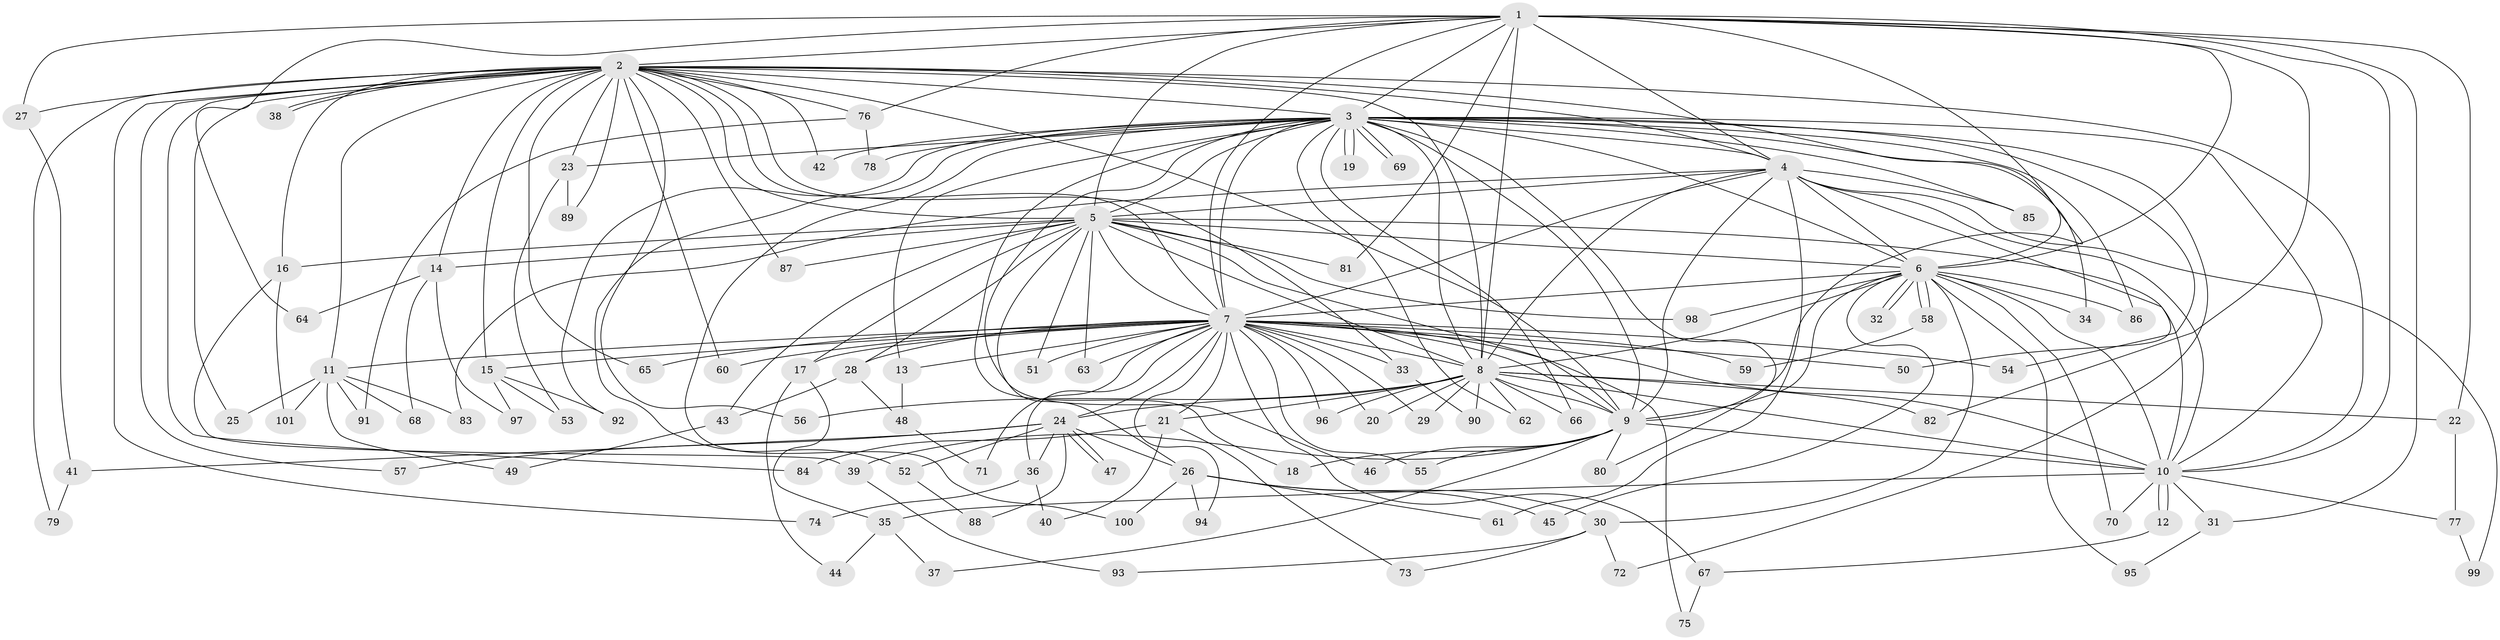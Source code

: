 // coarse degree distribution, {10: 0.024390243902439025, 30: 0.024390243902439025, 9: 0.04878048780487805, 20: 0.024390243902439025, 3: 0.12195121951219512, 4: 0.07317073170731707, 5: 0.12195121951219512, 6: 0.04878048780487805, 8: 0.024390243902439025, 2: 0.3902439024390244, 7: 0.024390243902439025, 1: 0.07317073170731707}
// Generated by graph-tools (version 1.1) at 2025/49/03/04/25 22:49:25]
// undirected, 101 vertices, 227 edges
graph export_dot {
  node [color=gray90,style=filled];
  1;
  2;
  3;
  4;
  5;
  6;
  7;
  8;
  9;
  10;
  11;
  12;
  13;
  14;
  15;
  16;
  17;
  18;
  19;
  20;
  21;
  22;
  23;
  24;
  25;
  26;
  27;
  28;
  29;
  30;
  31;
  32;
  33;
  34;
  35;
  36;
  37;
  38;
  39;
  40;
  41;
  42;
  43;
  44;
  45;
  46;
  47;
  48;
  49;
  50;
  51;
  52;
  53;
  54;
  55;
  56;
  57;
  58;
  59;
  60;
  61;
  62;
  63;
  64;
  65;
  66;
  67;
  68;
  69;
  70;
  71;
  72;
  73;
  74;
  75;
  76;
  77;
  78;
  79;
  80;
  81;
  82;
  83;
  84;
  85;
  86;
  87;
  88;
  89;
  90;
  91;
  92;
  93;
  94;
  95;
  96;
  97;
  98;
  99;
  100;
  101;
  1 -- 2;
  1 -- 3;
  1 -- 4;
  1 -- 5;
  1 -- 6;
  1 -- 7;
  1 -- 8;
  1 -- 9;
  1 -- 10;
  1 -- 22;
  1 -- 27;
  1 -- 31;
  1 -- 64;
  1 -- 76;
  1 -- 81;
  1 -- 82;
  2 -- 3;
  2 -- 4;
  2 -- 5;
  2 -- 6;
  2 -- 7;
  2 -- 8;
  2 -- 9;
  2 -- 10;
  2 -- 11;
  2 -- 14;
  2 -- 15;
  2 -- 16;
  2 -- 23;
  2 -- 25;
  2 -- 27;
  2 -- 33;
  2 -- 38;
  2 -- 38;
  2 -- 42;
  2 -- 56;
  2 -- 57;
  2 -- 60;
  2 -- 65;
  2 -- 74;
  2 -- 76;
  2 -- 79;
  2 -- 84;
  2 -- 87;
  2 -- 89;
  3 -- 4;
  3 -- 5;
  3 -- 6;
  3 -- 7;
  3 -- 8;
  3 -- 9;
  3 -- 10;
  3 -- 13;
  3 -- 18;
  3 -- 19;
  3 -- 19;
  3 -- 23;
  3 -- 34;
  3 -- 42;
  3 -- 46;
  3 -- 52;
  3 -- 54;
  3 -- 62;
  3 -- 66;
  3 -- 69;
  3 -- 69;
  3 -- 72;
  3 -- 78;
  3 -- 80;
  3 -- 85;
  3 -- 86;
  3 -- 92;
  3 -- 100;
  4 -- 5;
  4 -- 6;
  4 -- 7;
  4 -- 8;
  4 -- 9;
  4 -- 10;
  4 -- 50;
  4 -- 61;
  4 -- 83;
  4 -- 85;
  4 -- 99;
  5 -- 6;
  5 -- 7;
  5 -- 8;
  5 -- 9;
  5 -- 10;
  5 -- 14;
  5 -- 16;
  5 -- 17;
  5 -- 26;
  5 -- 28;
  5 -- 43;
  5 -- 51;
  5 -- 63;
  5 -- 81;
  5 -- 87;
  5 -- 98;
  6 -- 7;
  6 -- 8;
  6 -- 9;
  6 -- 10;
  6 -- 30;
  6 -- 32;
  6 -- 32;
  6 -- 34;
  6 -- 45;
  6 -- 58;
  6 -- 58;
  6 -- 70;
  6 -- 86;
  6 -- 95;
  6 -- 98;
  7 -- 8;
  7 -- 9;
  7 -- 10;
  7 -- 11;
  7 -- 13;
  7 -- 15;
  7 -- 17;
  7 -- 20;
  7 -- 21;
  7 -- 24;
  7 -- 28;
  7 -- 29;
  7 -- 33;
  7 -- 36;
  7 -- 50;
  7 -- 51;
  7 -- 54;
  7 -- 55;
  7 -- 59;
  7 -- 60;
  7 -- 63;
  7 -- 65;
  7 -- 67;
  7 -- 71;
  7 -- 75;
  7 -- 94;
  7 -- 96;
  8 -- 9;
  8 -- 10;
  8 -- 20;
  8 -- 21;
  8 -- 22;
  8 -- 24;
  8 -- 29;
  8 -- 56;
  8 -- 62;
  8 -- 66;
  8 -- 82;
  8 -- 90;
  8 -- 96;
  9 -- 10;
  9 -- 18;
  9 -- 37;
  9 -- 39;
  9 -- 46;
  9 -- 55;
  9 -- 80;
  10 -- 12;
  10 -- 12;
  10 -- 31;
  10 -- 35;
  10 -- 70;
  10 -- 77;
  11 -- 25;
  11 -- 49;
  11 -- 68;
  11 -- 83;
  11 -- 91;
  11 -- 101;
  12 -- 67;
  13 -- 48;
  14 -- 64;
  14 -- 68;
  14 -- 97;
  15 -- 53;
  15 -- 92;
  15 -- 97;
  16 -- 39;
  16 -- 101;
  17 -- 35;
  17 -- 44;
  21 -- 40;
  21 -- 73;
  21 -- 84;
  22 -- 77;
  23 -- 53;
  23 -- 89;
  24 -- 26;
  24 -- 36;
  24 -- 41;
  24 -- 47;
  24 -- 47;
  24 -- 52;
  24 -- 57;
  24 -- 88;
  26 -- 30;
  26 -- 45;
  26 -- 61;
  26 -- 94;
  26 -- 100;
  27 -- 41;
  28 -- 43;
  28 -- 48;
  30 -- 72;
  30 -- 73;
  30 -- 93;
  31 -- 95;
  33 -- 90;
  35 -- 37;
  35 -- 44;
  36 -- 40;
  36 -- 74;
  39 -- 93;
  41 -- 79;
  43 -- 49;
  48 -- 71;
  52 -- 88;
  58 -- 59;
  67 -- 75;
  76 -- 78;
  76 -- 91;
  77 -- 99;
}
